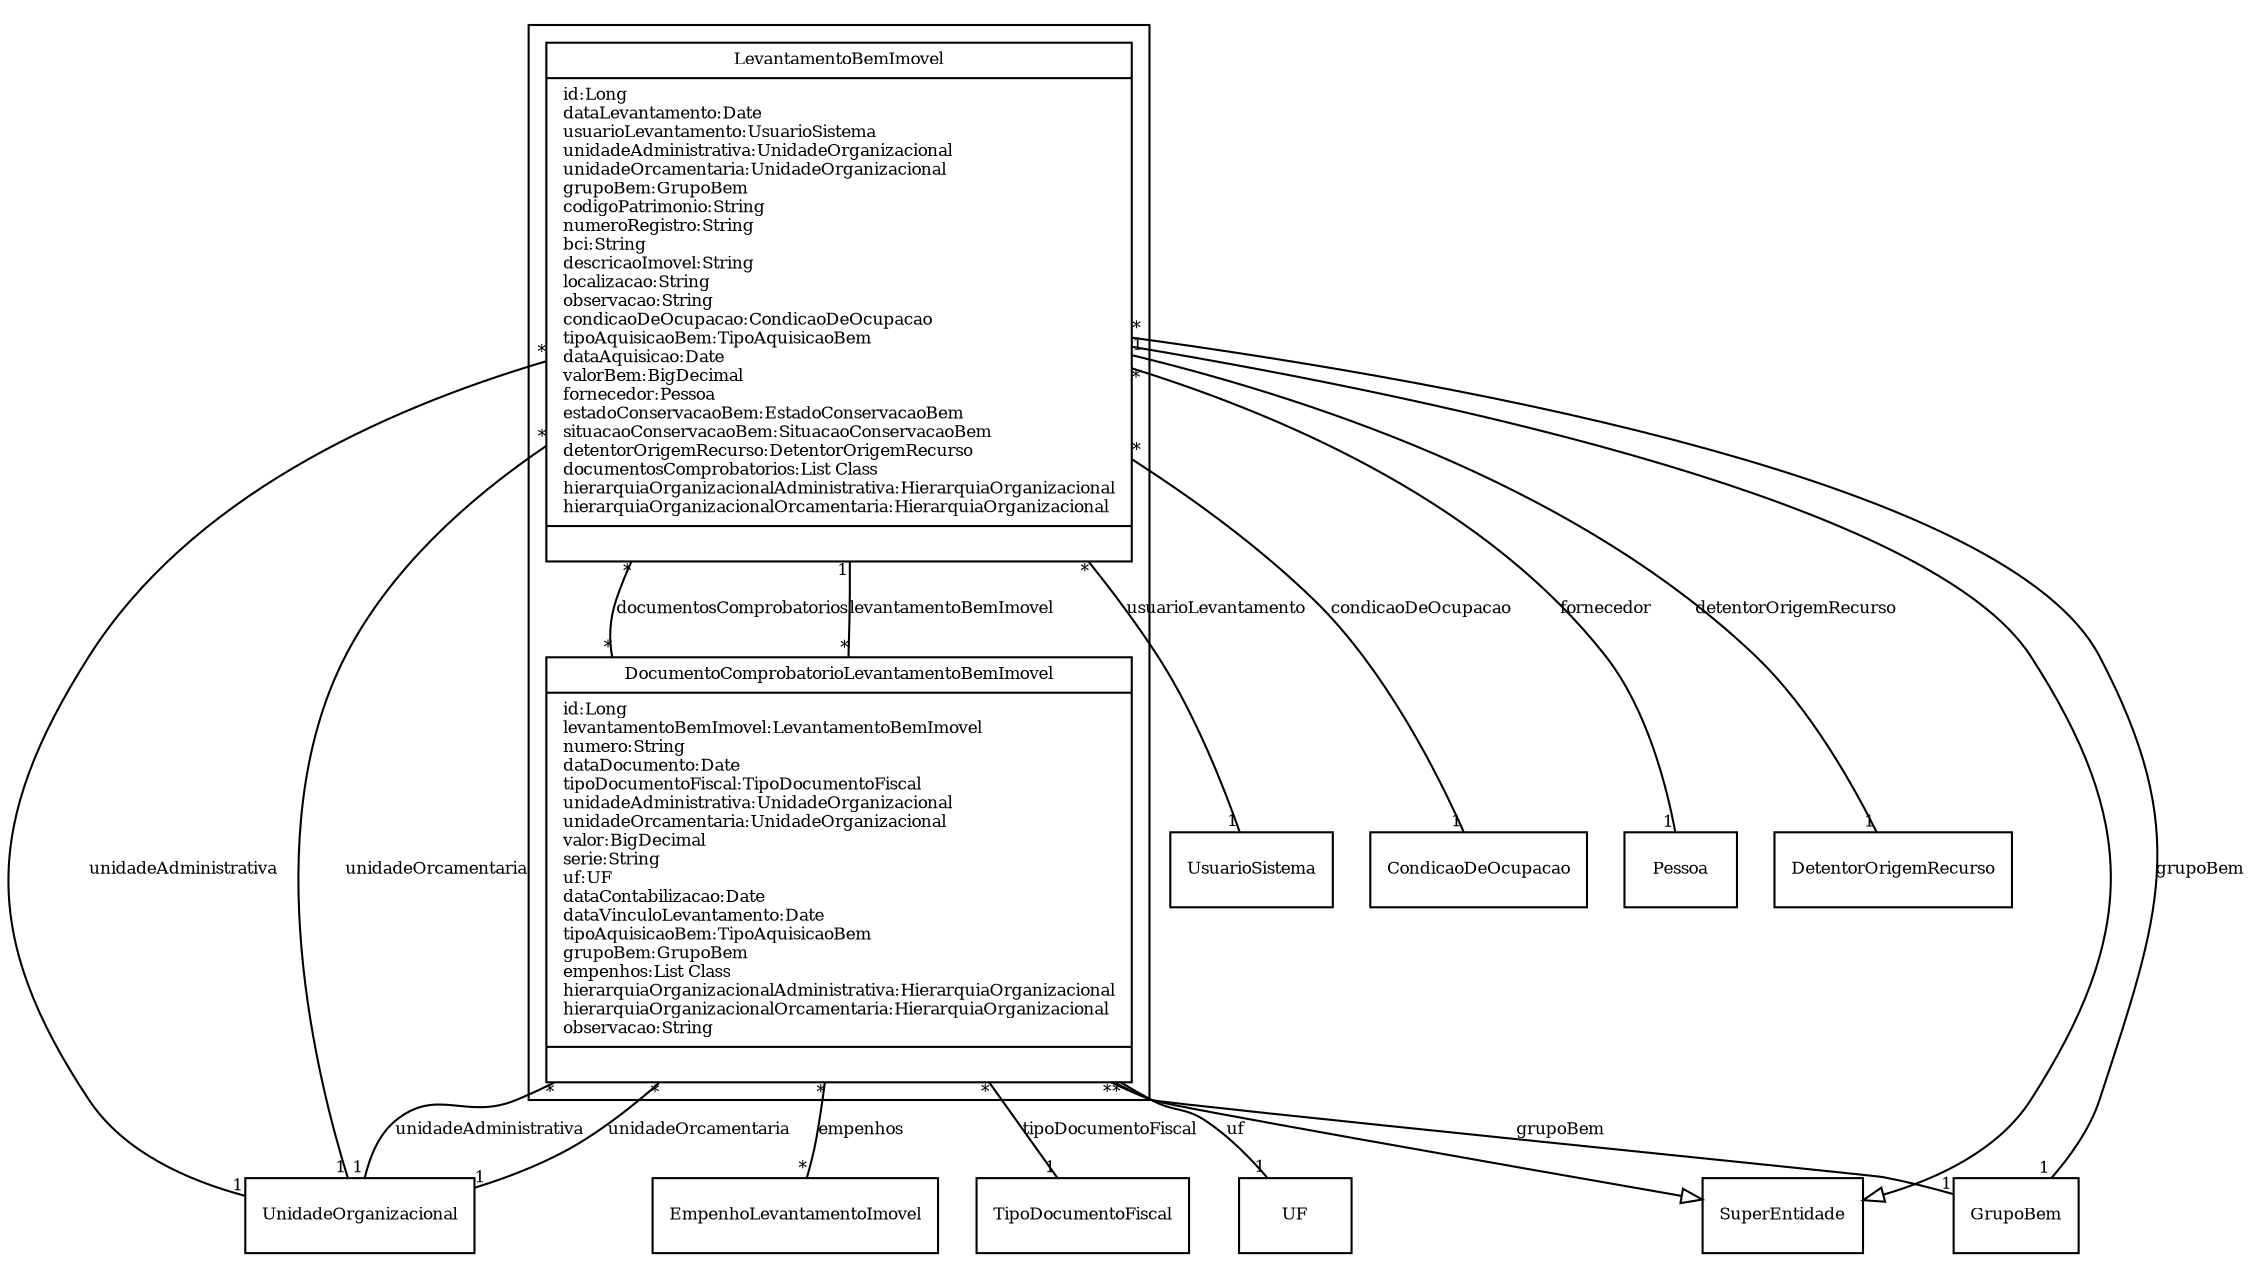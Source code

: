 digraph G{
fontname = "Times-Roman"
fontsize = 8

node [
        fontname = "Times-Roman"
        fontsize = 8
        shape = "record"
]

edge [
        fontname = "Times-Roman"
        fontsize = 8
]

subgraph clusterCADASTRO_DE_LEVANTAMENTO_DE_BENS_IMOVEIS
{
LevantamentoBemImovel [label = "{LevantamentoBemImovel|id:Long\ldataLevantamento:Date\lusuarioLevantamento:UsuarioSistema\lunidadeAdministrativa:UnidadeOrganizacional\lunidadeOrcamentaria:UnidadeOrganizacional\lgrupoBem:GrupoBem\lcodigoPatrimonio:String\lnumeroRegistro:String\lbci:String\ldescricaoImovel:String\llocalizacao:String\lobservacao:String\lcondicaoDeOcupacao:CondicaoDeOcupacao\ltipoAquisicaoBem:TipoAquisicaoBem\ldataAquisicao:Date\lvalorBem:BigDecimal\lfornecedor:Pessoa\lestadoConservacaoBem:EstadoConservacaoBem\lsituacaoConservacaoBem:SituacaoConservacaoBem\ldetentorOrigemRecurso:DetentorOrigemRecurso\ldocumentosComprobatorios:List Class\lhierarquiaOrganizacionalAdministrativa:HierarquiaOrganizacional\lhierarquiaOrganizacionalOrcamentaria:HierarquiaOrganizacional\l|\l}"]
DocumentoComprobatorioLevantamentoBemImovel [label = "{DocumentoComprobatorioLevantamentoBemImovel|id:Long\llevantamentoBemImovel:LevantamentoBemImovel\lnumero:String\ldataDocumento:Date\ltipoDocumentoFiscal:TipoDocumentoFiscal\lunidadeAdministrativa:UnidadeOrganizacional\lunidadeOrcamentaria:UnidadeOrganizacional\lvalor:BigDecimal\lserie:String\luf:UF\ldataContabilizacao:Date\ldataVinculoLevantamento:Date\ltipoAquisicaoBem:TipoAquisicaoBem\lgrupoBem:GrupoBem\lempenhos:List Class\lhierarquiaOrganizacionalAdministrativa:HierarquiaOrganizacional\lhierarquiaOrganizacionalOrcamentaria:HierarquiaOrganizacional\lobservacao:String\l|\l}"]
}
edge [arrowhead = "none" headlabel = "1" taillabel = "*"] LevantamentoBemImovel -> UsuarioSistema [label = "usuarioLevantamento"]
edge [arrowhead = "none" headlabel = "1" taillabel = "*"] LevantamentoBemImovel -> UnidadeOrganizacional [label = "unidadeAdministrativa"]
edge [arrowhead = "none" headlabel = "1" taillabel = "*"] LevantamentoBemImovel -> UnidadeOrganizacional [label = "unidadeOrcamentaria"]
edge [arrowhead = "none" headlabel = "1" taillabel = "*"] LevantamentoBemImovel -> GrupoBem [label = "grupoBem"]
edge [arrowhead = "none" headlabel = "1" taillabel = "*"] LevantamentoBemImovel -> CondicaoDeOcupacao [label = "condicaoDeOcupacao"]
edge [arrowhead = "none" headlabel = "1" taillabel = "*"] LevantamentoBemImovel -> Pessoa [label = "fornecedor"]
edge [arrowhead = "none" headlabel = "1" taillabel = "1"] LevantamentoBemImovel -> DetentorOrigemRecurso [label = "detentorOrigemRecurso"]
edge [arrowhead = "none" headlabel = "*" taillabel = "*"] LevantamentoBemImovel -> DocumentoComprobatorioLevantamentoBemImovel [label = "documentosComprobatorios"]
edge [ arrowhead = "empty" headlabel = "" taillabel = ""] LevantamentoBemImovel -> SuperEntidade
edge [arrowhead = "none" headlabel = "1" taillabel = "*"] DocumentoComprobatorioLevantamentoBemImovel -> LevantamentoBemImovel [label = "levantamentoBemImovel"]
edge [arrowhead = "none" headlabel = "1" taillabel = "*"] DocumentoComprobatorioLevantamentoBemImovel -> TipoDocumentoFiscal [label = "tipoDocumentoFiscal"]
edge [arrowhead = "none" headlabel = "1" taillabel = "*"] DocumentoComprobatorioLevantamentoBemImovel -> UnidadeOrganizacional [label = "unidadeAdministrativa"]
edge [arrowhead = "none" headlabel = "1" taillabel = "*"] DocumentoComprobatorioLevantamentoBemImovel -> UnidadeOrganizacional [label = "unidadeOrcamentaria"]
edge [arrowhead = "none" headlabel = "1" taillabel = "*"] DocumentoComprobatorioLevantamentoBemImovel -> UF [label = "uf"]
edge [arrowhead = "none" headlabel = "1" taillabel = "*"] DocumentoComprobatorioLevantamentoBemImovel -> GrupoBem [label = "grupoBem"]
edge [arrowhead = "none" headlabel = "*" taillabel = "*"] DocumentoComprobatorioLevantamentoBemImovel -> EmpenhoLevantamentoImovel [label = "empenhos"]
edge [ arrowhead = "empty" headlabel = "" taillabel = ""] DocumentoComprobatorioLevantamentoBemImovel -> SuperEntidade
}
